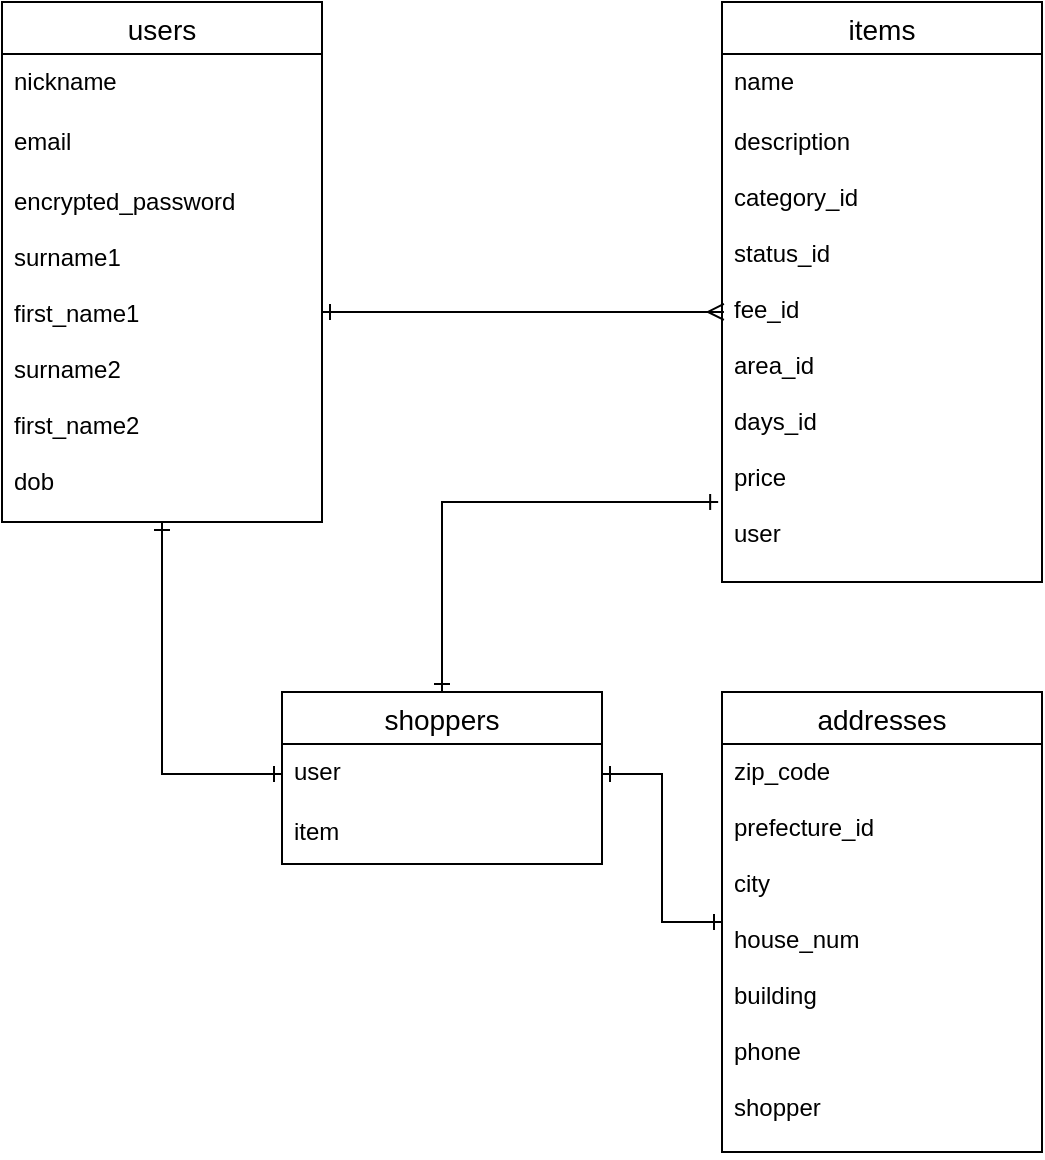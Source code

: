 <mxfile version="13.6.5">
    <diagram id="AsOiBjUZjrjRwKsBhFkO" name="ページ1">
        <mxGraphModel dx="635" dy="580" grid="1" gridSize="10" guides="1" tooltips="1" connect="1" arrows="1" fold="1" page="1" pageScale="1" pageWidth="827" pageHeight="1169" math="0" shadow="0">
            <root>
                <mxCell id="0"/>
                <mxCell id="1" parent="0"/>
                <mxCell id="66" style="edgeStyle=orthogonalEdgeStyle;rounded=0;orthogonalLoop=1;jettySize=auto;html=1;entryX=0.006;entryY=0.423;entryDx=0;entryDy=0;entryPerimeter=0;startArrow=ERone;startFill=0;endArrow=ERmany;endFill=0;" edge="1" parent="1" source="47" target="54">
                    <mxGeometry relative="1" as="geometry">
                        <Array as="points">
                            <mxPoint x="220" y="195"/>
                            <mxPoint x="220" y="195"/>
                        </Array>
                    </mxGeometry>
                </mxCell>
                <mxCell id="76" style="edgeStyle=orthogonalEdgeStyle;rounded=0;orthogonalLoop=1;jettySize=auto;html=1;entryX=0;entryY=0.5;entryDx=0;entryDy=0;startArrow=ERone;startFill=0;endArrow=ERone;endFill=0;" edge="1" parent="1" source="47" target="68">
                    <mxGeometry relative="1" as="geometry"/>
                </mxCell>
                <mxCell id="47" value="users" style="swimlane;fontStyle=0;childLayout=stackLayout;horizontal=1;startSize=26;horizontalStack=0;resizeParent=1;resizeParentMax=0;resizeLast=0;collapsible=1;marginBottom=0;align=center;fontSize=14;" parent="1" vertex="1">
                    <mxGeometry x="10" y="40" width="160" height="260" as="geometry"/>
                </mxCell>
                <mxCell id="48" value="nickname" style="text;strokeColor=none;fillColor=none;spacingLeft=4;spacingRight=4;overflow=hidden;rotatable=0;points=[[0,0.5],[1,0.5]];portConstraint=eastwest;fontSize=12;" parent="47" vertex="1">
                    <mxGeometry y="26" width="160" height="30" as="geometry"/>
                </mxCell>
                <mxCell id="49" value="email" style="text;strokeColor=none;fillColor=none;spacingLeft=4;spacingRight=4;overflow=hidden;rotatable=0;points=[[0,0.5],[1,0.5]];portConstraint=eastwest;fontSize=12;" parent="47" vertex="1">
                    <mxGeometry y="56" width="160" height="30" as="geometry"/>
                </mxCell>
                <mxCell id="50" value="encrypted_password&#10;&#10;surname1&#10;&#10;first_name1&#10;&#10;surname2&#10;&#10;first_name2&#10;&#10;dob" style="text;strokeColor=none;fillColor=none;spacingLeft=4;spacingRight=4;overflow=hidden;rotatable=0;points=[[0,0.5],[1,0.5]];portConstraint=eastwest;fontSize=12;" parent="47" vertex="1">
                    <mxGeometry y="86" width="160" height="174" as="geometry"/>
                </mxCell>
                <mxCell id="51" value="items" style="swimlane;fontStyle=0;childLayout=stackLayout;horizontal=1;startSize=26;horizontalStack=0;resizeParent=1;resizeParentMax=0;resizeLast=0;collapsible=1;marginBottom=0;align=center;fontSize=14;" parent="1" vertex="1">
                    <mxGeometry x="370" y="40" width="160" height="290" as="geometry"/>
                </mxCell>
                <mxCell id="53" value="name" style="text;strokeColor=none;fillColor=none;spacingLeft=4;spacingRight=4;overflow=hidden;rotatable=0;points=[[0,0.5],[1,0.5]];portConstraint=eastwest;fontSize=12;" parent="51" vertex="1">
                    <mxGeometry y="26" width="160" height="30" as="geometry"/>
                </mxCell>
                <mxCell id="54" value="description&#10;&#10;category_id&#10;&#10;status_id&#10;&#10;fee_id&#10;&#10;area_id&#10;&#10;days_id&#10;&#10;price&#10;&#10;user" style="text;strokeColor=none;fillColor=none;spacingLeft=4;spacingRight=4;overflow=hidden;rotatable=0;points=[[0,0.5],[1,0.5]];portConstraint=eastwest;fontSize=12;" parent="51" vertex="1">
                    <mxGeometry y="56" width="160" height="234" as="geometry"/>
                </mxCell>
                <mxCell id="77" style="edgeStyle=orthogonalEdgeStyle;rounded=0;orthogonalLoop=1;jettySize=auto;html=1;entryX=1;entryY=0.5;entryDx=0;entryDy=0;startArrow=ERone;startFill=0;endArrow=ERone;endFill=0;" edge="1" parent="1" source="55" target="68">
                    <mxGeometry relative="1" as="geometry"/>
                </mxCell>
                <mxCell id="55" value="addresses" style="swimlane;fontStyle=0;childLayout=stackLayout;horizontal=1;startSize=26;horizontalStack=0;resizeParent=1;resizeParentMax=0;resizeLast=0;collapsible=1;marginBottom=0;align=center;fontSize=14;" parent="1" vertex="1">
                    <mxGeometry x="370" y="385" width="160" height="230" as="geometry"/>
                </mxCell>
                <mxCell id="58" value="zip_code&#10;&#10;prefecture_id&#10;&#10;city&#10;&#10;house_num&#10;&#10;building&#10;&#10;phone&#10;&#10;shopper" style="text;strokeColor=none;fillColor=none;spacingLeft=4;spacingRight=4;overflow=hidden;rotatable=0;points=[[0,0.5],[1,0.5]];portConstraint=eastwest;fontSize=12;" parent="55" vertex="1">
                    <mxGeometry y="26" width="160" height="204" as="geometry"/>
                </mxCell>
                <mxCell id="75" style="edgeStyle=orthogonalEdgeStyle;rounded=0;orthogonalLoop=1;jettySize=auto;html=1;entryX=-0.012;entryY=0.829;entryDx=0;entryDy=0;entryPerimeter=0;startArrow=ERone;startFill=0;endArrow=ERone;endFill=0;" edge="1" parent="1" source="67" target="54">
                    <mxGeometry relative="1" as="geometry"/>
                </mxCell>
                <mxCell id="67" value="shoppers" style="swimlane;fontStyle=0;childLayout=stackLayout;horizontal=1;startSize=26;horizontalStack=0;resizeParent=1;resizeParentMax=0;resizeLast=0;collapsible=1;marginBottom=0;align=center;fontSize=14;" vertex="1" parent="1">
                    <mxGeometry x="150" y="385" width="160" height="86" as="geometry"/>
                </mxCell>
                <mxCell id="68" value="user" style="text;strokeColor=none;fillColor=none;spacingLeft=4;spacingRight=4;overflow=hidden;rotatable=0;points=[[0,0.5],[1,0.5]];portConstraint=eastwest;fontSize=12;" vertex="1" parent="67">
                    <mxGeometry y="26" width="160" height="30" as="geometry"/>
                </mxCell>
                <mxCell id="69" value="item" style="text;strokeColor=none;fillColor=none;spacingLeft=4;spacingRight=4;overflow=hidden;rotatable=0;points=[[0,0.5],[1,0.5]];portConstraint=eastwest;fontSize=12;" vertex="1" parent="67">
                    <mxGeometry y="56" width="160" height="30" as="geometry"/>
                </mxCell>
            </root>
        </mxGraphModel>
    </diagram>
</mxfile>